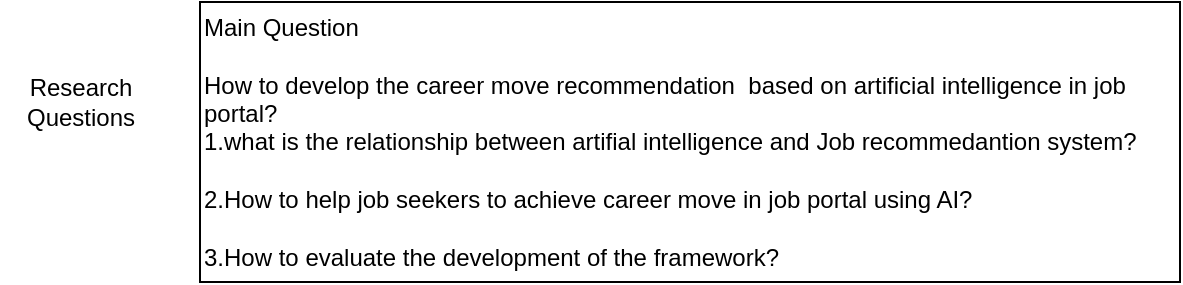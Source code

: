 <mxfile version="23.1.1" type="github">
  <diagram name="第 1 页" id="QUxGIifQUmA1StA2rJvh">
    <mxGraphModel dx="1295" dy="573" grid="1" gridSize="10" guides="1" tooltips="1" connect="1" arrows="1" fold="1" page="1" pageScale="1" pageWidth="827" pageHeight="1169" math="0" shadow="0">
      <root>
        <mxCell id="0" />
        <mxCell id="1" parent="0" />
        <mxCell id="IkZ6kC4b8WAhOYYU804M-1" value="Main Question&lt;br&gt;&lt;br&gt;How to develop the career move recommendation&amp;nbsp; based on&amp;nbsp;artificial intelligence in job portal?&amp;nbsp;&lt;br&gt;1.what is the relationship between artifial intelligence and Job recommedantion system?&lt;br&gt;&lt;br&gt;2.How to help job seekers to achieve career move in job portal using AI?&lt;br&gt;&lt;br&gt;3.How to evaluate the development of the framework?" style="rounded=0;whiteSpace=wrap;html=1;align=left;" vertex="1" parent="1">
          <mxGeometry x="190" y="50" width="490" height="140" as="geometry" />
        </mxCell>
        <mxCell id="IkZ6kC4b8WAhOYYU804M-2" value="Research&lt;br&gt;Questions" style="text;html=1;align=center;verticalAlign=middle;resizable=0;points=[];autosize=1;strokeColor=none;fillColor=none;" vertex="1" parent="1">
          <mxGeometry x="90" y="80" width="80" height="40" as="geometry" />
        </mxCell>
      </root>
    </mxGraphModel>
  </diagram>
</mxfile>
